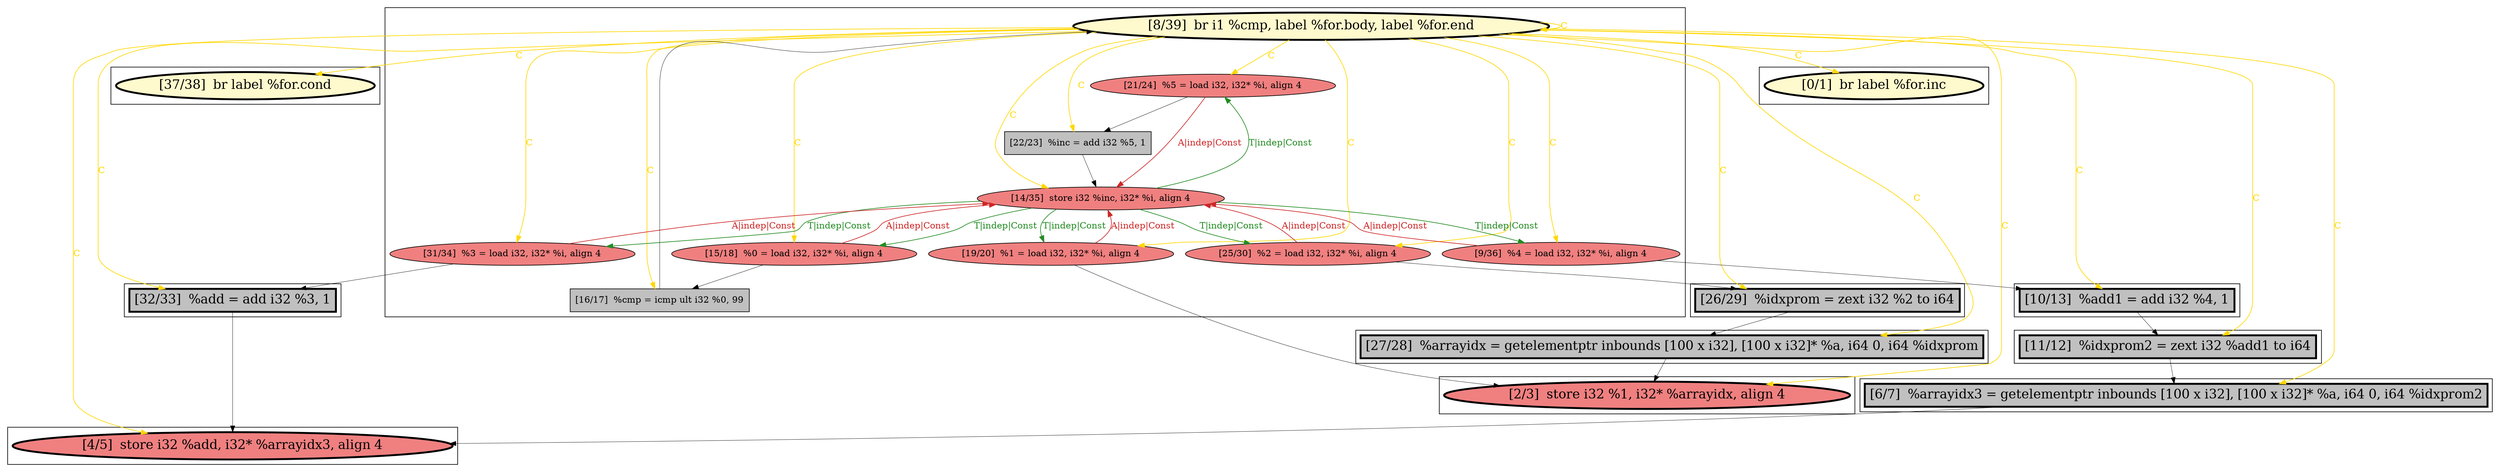 
digraph G {



node206->node205 [style=solid,color=gold,label="C",penwidth=1.0,fontcolor=gold ]
node206->node204 [style=solid,color=gold,label="C",penwidth=1.0,fontcolor=gold ]
node206->node208 [style=solid,color=gold,label="C",penwidth=1.0,fontcolor=gold ]
node206->node210 [style=solid,color=gold,label="C",penwidth=1.0,fontcolor=gold ]
node206->node212 [style=solid,color=gold,label="C",penwidth=1.0,fontcolor=gold ]
node206->node202 [style=solid,color=gold,label="C",penwidth=1.0,fontcolor=gold ]
node206->node200 [style=solid,color=gold,label="C",penwidth=1.0,fontcolor=gold ]
node213->node199 [style=solid,color=black,label="",penwidth=0.5,fontcolor=black ]
node206->node211 [style=solid,color=gold,label="C",penwidth=1.0,fontcolor=gold ]
node206->node196 [style=solid,color=gold,label="C",penwidth=1.0,fontcolor=gold ]
node207->node197 [style=solid,color=black,label="",penwidth=0.5,fontcolor=black ]
node201->node210 [style=solid,color=firebrick3,label="A|indep|Const",penwidth=1.0,fontcolor=firebrick3 ]
node202->node210 [style=solid,color=black,label="",penwidth=0.5,fontcolor=black ]
node214->node197 [style=solid,color=black,label="",penwidth=0.5,fontcolor=black ]
node201->node213 [style=solid,color=black,label="",penwidth=0.5,fontcolor=black ]
node206->node203 [style=solid,color=gold,label="C",penwidth=1.0,fontcolor=gold ]
node208->node209 [style=solid,color=black,label="",penwidth=0.5,fontcolor=black ]
node212->node198 [style=solid,color=black,label="",penwidth=0.5,fontcolor=black ]
node206->node199 [style=solid,color=gold,label="C",penwidth=1.0,fontcolor=gold ]
node206->node197 [style=solid,color=gold,label="C",penwidth=1.0,fontcolor=gold ]
node204->node211 [style=solid,color=black,label="",penwidth=0.5,fontcolor=black ]
node206->node206 [style=solid,color=gold,label="C",penwidth=1.0,fontcolor=gold ]
node206->node198 [style=solid,color=gold,label="C",penwidth=1.0,fontcolor=gold ]
node203->node210 [style=solid,color=firebrick3,label="A|indep|Const",penwidth=1.0,fontcolor=firebrick3 ]
node206->node215 [style=solid,color=gold,label="C",penwidth=1.0,fontcolor=gold ]
node198->node199 [style=solid,color=black,label="",penwidth=0.5,fontcolor=black ]
node210->node203 [style=solid,color=forestgreen,label="T|indep|Const",penwidth=1.0,fontcolor=forestgreen ]
node206->node201 [style=solid,color=gold,label="C",penwidth=1.0,fontcolor=gold ]
node205->node202 [style=solid,color=black,label="",penwidth=0.5,fontcolor=black ]
node206->node214 [style=solid,color=gold,label="C",penwidth=1.0,fontcolor=gold ]
node211->node214 [style=solid,color=black,label="",penwidth=0.5,fontcolor=black ]
node215->node212 [style=solid,color=black,label="",penwidth=0.5,fontcolor=black ]
node203->node215 [style=solid,color=black,label="",penwidth=0.5,fontcolor=black ]
node210->node201 [style=solid,color=forestgreen,label="T|indep|Const",penwidth=1.0,fontcolor=forestgreen ]
node210->node208 [style=solid,color=forestgreen,label="T|indep|Const",penwidth=1.0,fontcolor=forestgreen ]
node206->node209 [style=solid,color=gold,label="C",penwidth=1.0,fontcolor=gold ]
node204->node210 [style=solid,color=firebrick3,label="A|indep|Const",penwidth=1.0,fontcolor=firebrick3 ]
node209->node206 [style=solid,color=black,label="",penwidth=0.5,fontcolor=black ]
node207->node210 [style=solid,color=firebrick3,label="A|indep|Const",penwidth=1.0,fontcolor=firebrick3 ]
node208->node210 [style=solid,color=firebrick3,label="A|indep|Const",penwidth=1.0,fontcolor=firebrick3 ]
node210->node207 [style=solid,color=forestgreen,label="T|indep|Const",penwidth=1.0,fontcolor=forestgreen ]
node205->node210 [style=solid,color=firebrick3,label="A|indep|Const",penwidth=1.0,fontcolor=firebrick3 ]
node206->node207 [style=solid,color=gold,label="C",penwidth=1.0,fontcolor=gold ]
node210->node205 [style=solid,color=forestgreen,label="T|indep|Const",penwidth=1.0,fontcolor=forestgreen ]
node210->node204 [style=solid,color=forestgreen,label="T|indep|Const",penwidth=1.0,fontcolor=forestgreen ]
node206->node213 [style=solid,color=gold,label="C",penwidth=1.0,fontcolor=gold ]


subgraph cluster10 {


node215 [penwidth=3.0,fontsize=20,fillcolor=grey,label="[10/13]  %add1 = add i32 %4, 1",shape=rectangle,style=filled ]



}

subgraph cluster9 {


node214 [penwidth=3.0,fontsize=20,fillcolor=grey,label="[27/28]  %arrayidx = getelementptr inbounds [100 x i32], [100 x i32]* %a, i64 0, i64 %idxprom",shape=rectangle,style=filled ]



}

subgraph cluster8 {


node213 [penwidth=3.0,fontsize=20,fillcolor=grey,label="[32/33]  %add = add i32 %3, 1",shape=rectangle,style=filled ]



}

subgraph cluster7 {


node212 [penwidth=3.0,fontsize=20,fillcolor=grey,label="[11/12]  %idxprom2 = zext i32 %add1 to i64",shape=rectangle,style=filled ]



}

subgraph cluster6 {


node211 [penwidth=3.0,fontsize=20,fillcolor=grey,label="[26/29]  %idxprom = zext i32 %2 to i64",shape=rectangle,style=filled ]



}

subgraph cluster0 {


node196 [penwidth=3.0,fontsize=20,fillcolor=lemonchiffon,label="[0/1]  br label %for.inc",shape=ellipse,style=filled ]



}

subgraph cluster5 {


node210 [fillcolor=lightcoral,label="[14/35]  store i32 %inc, i32* %i, align 4",shape=ellipse,style=filled ]
node209 [fillcolor=grey,label="[16/17]  %cmp = icmp ult i32 %0, 99",shape=rectangle,style=filled ]
node208 [fillcolor=lightcoral,label="[15/18]  %0 = load i32, i32* %i, align 4",shape=ellipse,style=filled ]
node207 [fillcolor=lightcoral,label="[19/20]  %1 = load i32, i32* %i, align 4",shape=ellipse,style=filled ]
node202 [fillcolor=grey,label="[22/23]  %inc = add i32 %5, 1",shape=rectangle,style=filled ]
node201 [fillcolor=lightcoral,label="[31/34]  %3 = load i32, i32* %i, align 4",shape=ellipse,style=filled ]
node203 [fillcolor=lightcoral,label="[9/36]  %4 = load i32, i32* %i, align 4",shape=ellipse,style=filled ]
node205 [fillcolor=lightcoral,label="[21/24]  %5 = load i32, i32* %i, align 4",shape=ellipse,style=filled ]
node204 [fillcolor=lightcoral,label="[25/30]  %2 = load i32, i32* %i, align 4",shape=ellipse,style=filled ]
node206 [penwidth=3.0,fontsize=20,fillcolor=lemonchiffon,label="[8/39]  br i1 %cmp, label %for.body, label %for.end",shape=ellipse,style=filled ]



}

subgraph cluster1 {


node197 [penwidth=3.0,fontsize=20,fillcolor=lightcoral,label="[2/3]  store i32 %1, i32* %arrayidx, align 4",shape=ellipse,style=filled ]



}

subgraph cluster2 {


node198 [penwidth=3.0,fontsize=20,fillcolor=grey,label="[6/7]  %arrayidx3 = getelementptr inbounds [100 x i32], [100 x i32]* %a, i64 0, i64 %idxprom2",shape=rectangle,style=filled ]



}

subgraph cluster3 {


node199 [penwidth=3.0,fontsize=20,fillcolor=lightcoral,label="[4/5]  store i32 %add, i32* %arrayidx3, align 4",shape=ellipse,style=filled ]



}

subgraph cluster4 {


node200 [penwidth=3.0,fontsize=20,fillcolor=lemonchiffon,label="[37/38]  br label %for.cond",shape=ellipse,style=filled ]



}

}
